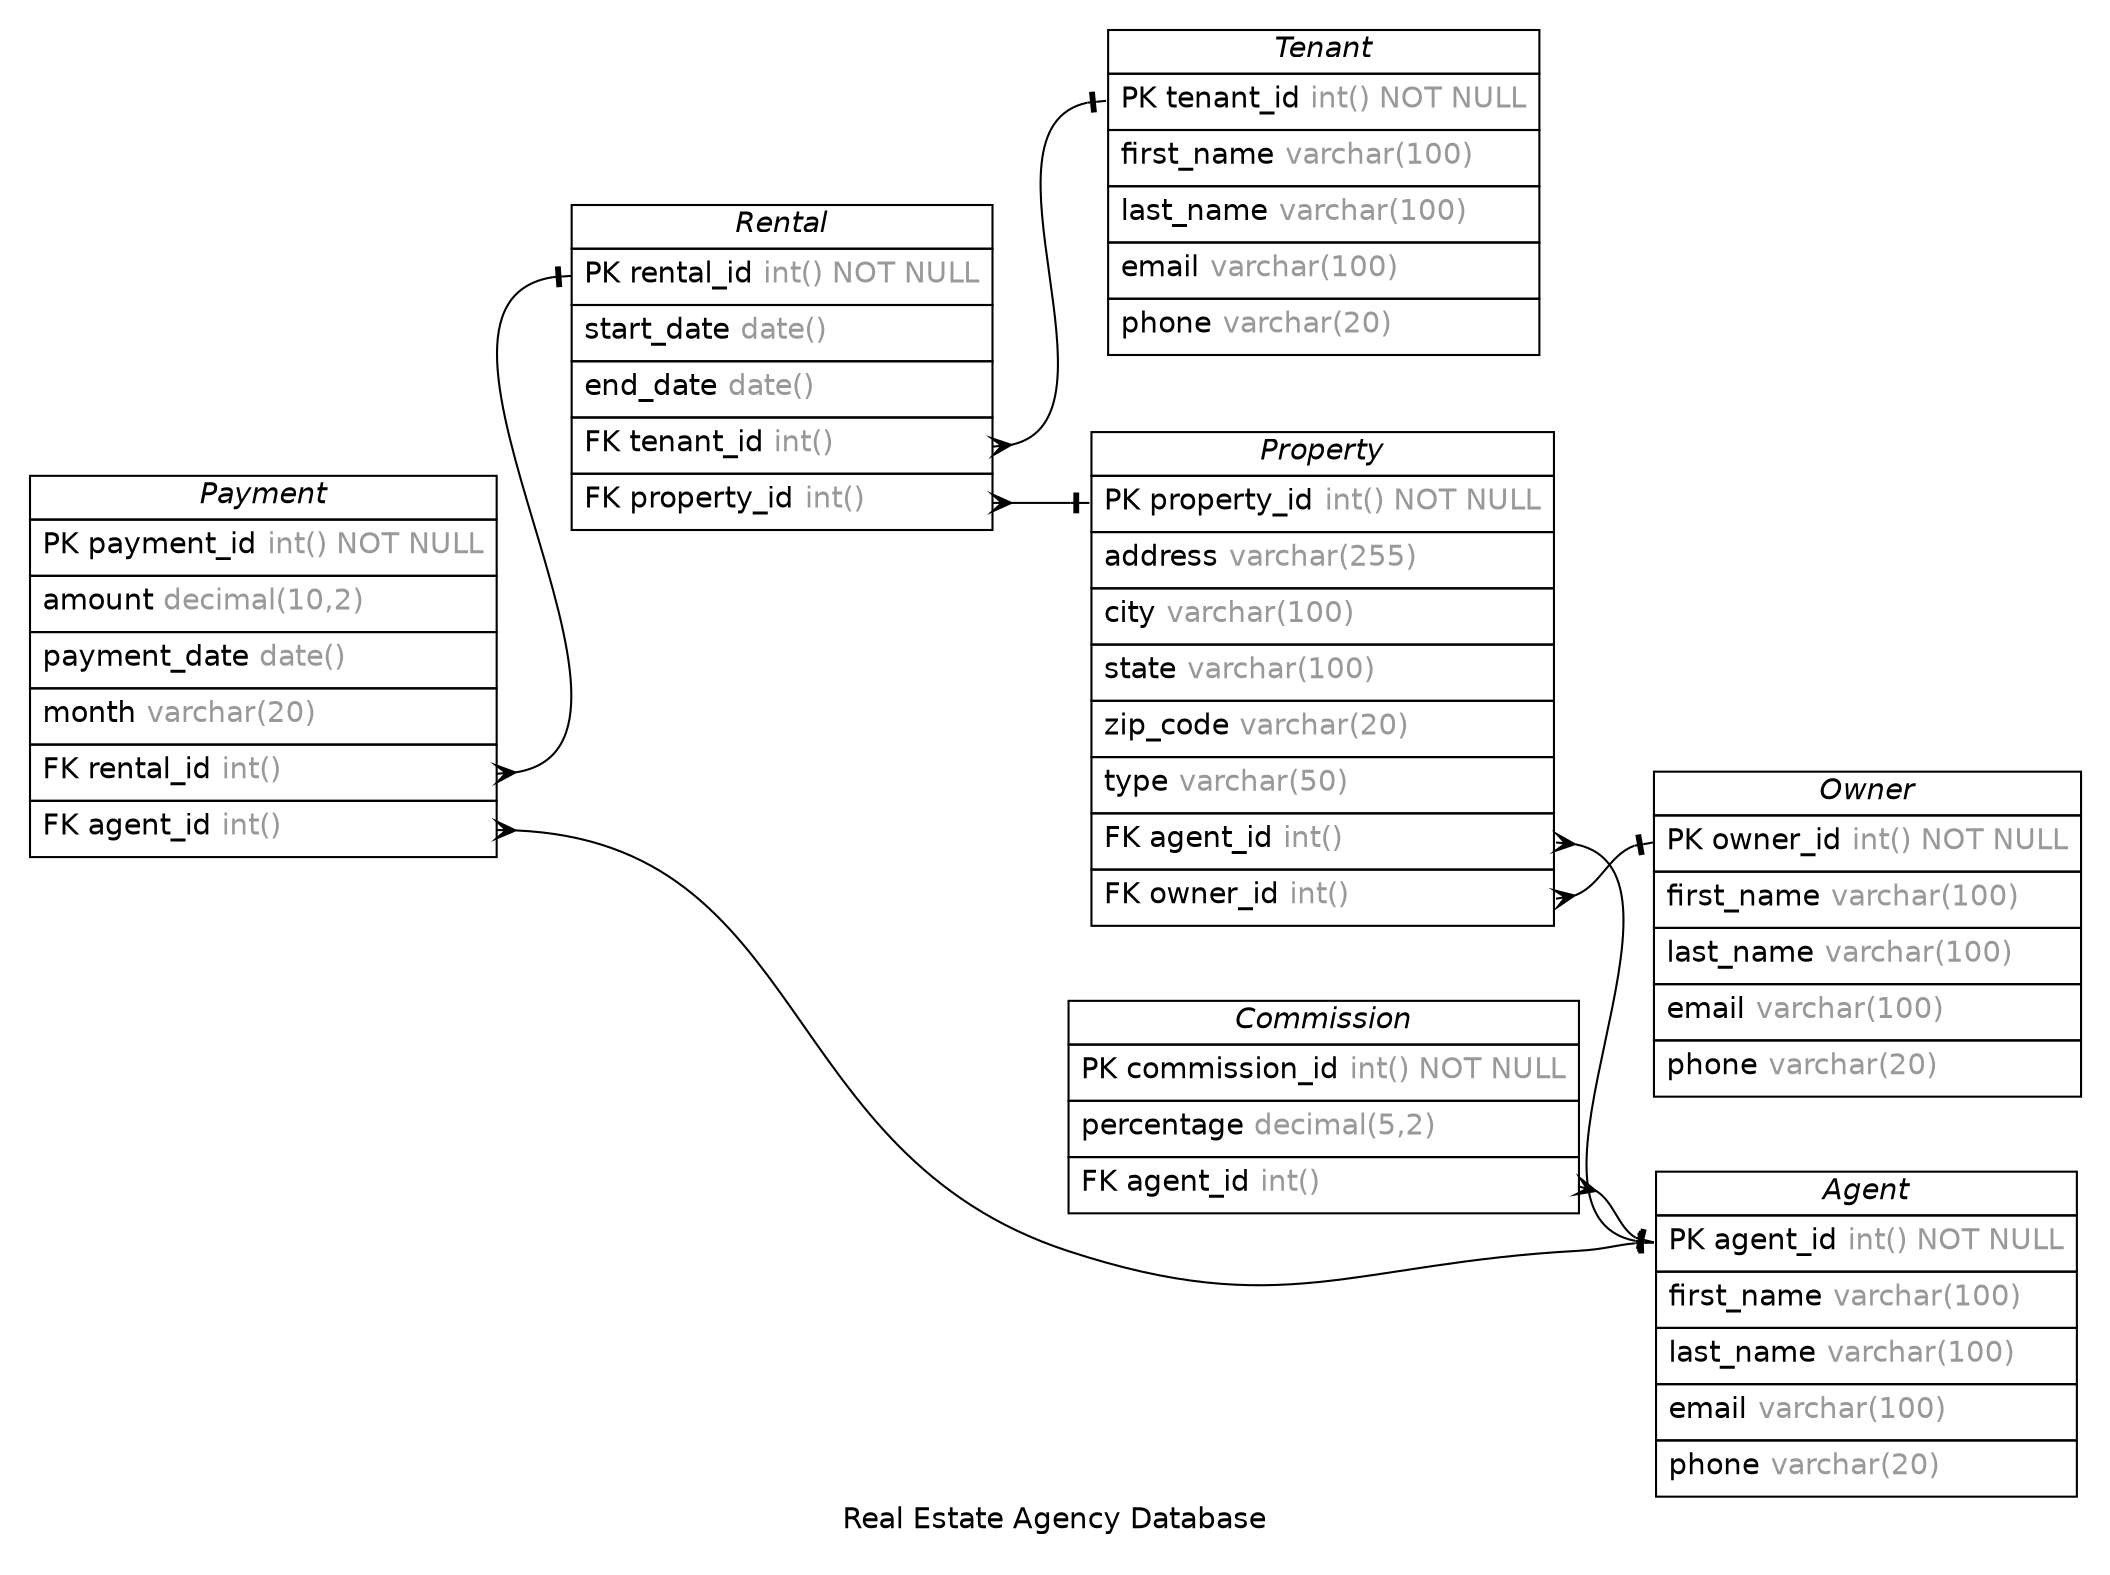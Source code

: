 /* created with ERDot < https://github.com/ehne/ERDot > */
digraph G {
    graph [
        nodesep=0.5;
        rankdir="LR";
        concentrate=true;
        splines="spline";
        fontname="Helvetica";
        pad="0.2,0.2",
        label="Real Estate Agency Database",
        
    ];
    
    node [shape=plain, fontname="Helvetica"];
    edge [
        dir=both,
        fontsize=12,
        arrowsize=0.9,
        penwidth=1.0,
        labelangle=32,
        labeldistance=1.8,
        fontname="Helvetica"
    ];
    
    "Agent" [ label=<
        <table border="0" cellborder="1" cellspacing="0" >
        <tr><td><i>Agent</i></td></tr>
        <tr><td port="agent_id" align="left" cellpadding="5">PK agent_id <font color="grey60">int() NOT NULL</font></td></tr>
        <tr><td port="first_name" align="left" cellpadding="5">first_name <font color="grey60">varchar(100)</font></td></tr>
        <tr><td port="last_name" align="left" cellpadding="5">last_name <font color="grey60">varchar(100)</font></td></tr>
        <tr><td port="email" align="left" cellpadding="5">email <font color="grey60">varchar(100)</font></td></tr>
        <tr><td port="phone" align="left" cellpadding="5">phone <font color="grey60">varchar(20)</font></td></tr>
    </table>>];
    "Property" [ label=<
        <table border="0" cellborder="1" cellspacing="0" >
        <tr><td><i>Property</i></td></tr>
        <tr><td port="property_id" align="left" cellpadding="5">PK property_id <font color="grey60">int() NOT NULL</font></td></tr>
        <tr><td port="address" align="left" cellpadding="5">address <font color="grey60">varchar(255)</font></td></tr>
        <tr><td port="city" align="left" cellpadding="5">city <font color="grey60">varchar(100)</font></td></tr>
        <tr><td port="state" align="left" cellpadding="5">state <font color="grey60">varchar(100)</font></td></tr>
        <tr><td port="zip_code" align="left" cellpadding="5">zip_code <font color="grey60">varchar(20)</font></td></tr>
        <tr><td port="type" align="left" cellpadding="5">type <font color="grey60">varchar(50)</font></td></tr>
        <tr><td port="agent_id" align="left" cellpadding="5">FK agent_id <font color="grey60">int()</font></td></tr>
        <tr><td port="owner_id" align="left" cellpadding="5">FK owner_id <font color="grey60">int()</font></td></tr>
    </table>>];
    "Owner" [ label=<
        <table border="0" cellborder="1" cellspacing="0" >
        <tr><td><i>Owner</i></td></tr>
        <tr><td port="owner_id" align="left" cellpadding="5">PK owner_id <font color="grey60">int() NOT NULL</font></td></tr>
        <tr><td port="first_name" align="left" cellpadding="5">first_name <font color="grey60">varchar(100)</font></td></tr>
        <tr><td port="last_name" align="left" cellpadding="5">last_name <font color="grey60">varchar(100)</font></td></tr>
        <tr><td port="email" align="left" cellpadding="5">email <font color="grey60">varchar(100)</font></td></tr>
        <tr><td port="phone" align="left" cellpadding="5">phone <font color="grey60">varchar(20)</font></td></tr>
    </table>>];
    "Tenant" [ label=<
        <table border="0" cellborder="1" cellspacing="0" >
        <tr><td><i>Tenant</i></td></tr>
        <tr><td port="tenant_id" align="left" cellpadding="5">PK tenant_id <font color="grey60">int() NOT NULL</font></td></tr>
        <tr><td port="first_name" align="left" cellpadding="5">first_name <font color="grey60">varchar(100)</font></td></tr>
        <tr><td port="last_name" align="left" cellpadding="5">last_name <font color="grey60">varchar(100)</font></td></tr>
        <tr><td port="email" align="left" cellpadding="5">email <font color="grey60">varchar(100)</font></td></tr>
        <tr><td port="phone" align="left" cellpadding="5">phone <font color="grey60">varchar(20)</font></td></tr>
    </table>>];
    "Rental" [ label=<
        <table border="0" cellborder="1" cellspacing="0" >
        <tr><td><i>Rental</i></td></tr>
        <tr><td port="rental_id" align="left" cellpadding="5">PK rental_id <font color="grey60">int() NOT NULL</font></td></tr>
        <tr><td port="start_date" align="left" cellpadding="5">start_date <font color="grey60">date()</font></td></tr>
        <tr><td port="end_date" align="left" cellpadding="5">end_date <font color="grey60">date()</font></td></tr>
        <tr><td port="tenant_id" align="left" cellpadding="5">FK tenant_id <font color="grey60">int()</font></td></tr>
        <tr><td port="property_id" align="left" cellpadding="5">FK property_id <font color="grey60">int()</font></td></tr>
    </table>>];
    "Payment" [ label=<
        <table border="0" cellborder="1" cellspacing="0" >
        <tr><td><i>Payment</i></td></tr>
        <tr><td port="payment_id" align="left" cellpadding="5">PK payment_id <font color="grey60">int() NOT NULL</font></td></tr>
        <tr><td port="amount" align="left" cellpadding="5">amount <font color="grey60">decimal(10,2)</font></td></tr>
        <tr><td port="payment_date" align="left" cellpadding="5">payment_date <font color="grey60">date()</font></td></tr>
        <tr><td port="month" align="left" cellpadding="5">month <font color="grey60">varchar(20)</font></td></tr>
        <tr><td port="rental_id" align="left" cellpadding="5">FK rental_id <font color="grey60">int()</font></td></tr>
        <tr><td port="agent_id" align="left" cellpadding="5">FK agent_id <font color="grey60">int()</font></td></tr>
    </table>>];
    "Commission" [ label=<
        <table border="0" cellborder="1" cellspacing="0" >
        <tr><td><i>Commission</i></td></tr>
        <tr><td port="commission_id" align="left" cellpadding="5">PK commission_id <font color="grey60">int() NOT NULL</font></td></tr>
        <tr><td port="percentage" align="left" cellpadding="5">percentage <font color="grey60">decimal(5,2)</font></td></tr>
        <tr><td port="agent_id" align="left" cellpadding="5">FK agent_id <font color="grey60">int()</font></td></tr>
    </table>>];

    
    "Property":"agent_id"->"Agent":"agent_id" [
        arrowhead=noneotee,

        arrowtail=ocrow,
    ];

    
    "Property":"owner_id"->"Owner":"owner_id" [
        arrowhead=noneotee,

        arrowtail=ocrow,
    ];

    
    "Rental":"tenant_id"->"Tenant":"tenant_id" [
        arrowhead=noneotee,

        arrowtail=ocrow,
    ];

    
    "Rental":"property_id"->"Property":"property_id" [
        arrowhead=noneotee,

        arrowtail=ocrow,
    ];

    
    "Payment":"rental_id"->"Rental":"rental_id" [
        arrowhead=noneotee,

        arrowtail=ocrow,
    ];

    
    "Payment":"agent_id"->"Agent":"agent_id" [
        arrowhead=noneotee,

        arrowtail=ocrow,
    ];

    
    "Commission":"agent_id"->"Agent":"agent_id" [
        arrowhead=noneotee,

        arrowtail=ocrow,
    ];
}
